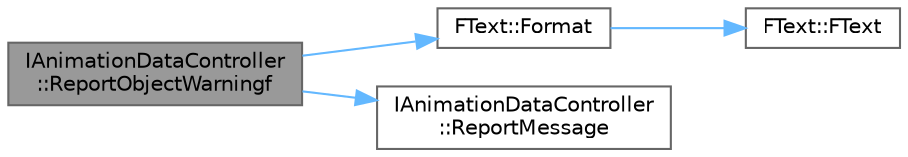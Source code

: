 digraph "IAnimationDataController::ReportObjectWarningf"
{
 // INTERACTIVE_SVG=YES
 // LATEX_PDF_SIZE
  bgcolor="transparent";
  edge [fontname=Helvetica,fontsize=10,labelfontname=Helvetica,labelfontsize=10];
  node [fontname=Helvetica,fontsize=10,shape=box,height=0.2,width=0.4];
  rankdir="LR";
  Node1 [id="Node000001",label="IAnimationDataController\l::ReportObjectWarningf",height=0.2,width=0.4,color="gray40", fillcolor="grey60", style="filled", fontcolor="black",tooltip=" "];
  Node1 -> Node2 [id="edge1_Node000001_Node000002",color="steelblue1",style="solid",tooltip=" "];
  Node2 [id="Node000002",label="FText::Format",height=0.2,width=0.4,color="grey40", fillcolor="white", style="filled",URL="$d0/dcb/classFText.html#a2e34f477b25799b29ea7ae5709259ae1",tooltip="Format the given map of key->value pairs as named arguments within the given format pattern."];
  Node2 -> Node3 [id="edge2_Node000002_Node000003",color="steelblue1",style="solid",tooltip=" "];
  Node3 [id="Node000003",label="FText::FText",height=0.2,width=0.4,color="grey40", fillcolor="white", style="filled",URL="$d0/dcb/classFText.html#aed2543585ee29658b23f660d8108334c",tooltip=" "];
  Node1 -> Node4 [id="edge3_Node000001_Node000004",color="steelblue1",style="solid",tooltip=" "];
  Node4 [id="Node000004",label="IAnimationDataController\l::ReportMessage",height=0.2,width=0.4,color="grey40", fillcolor="white", style="filled",URL="$d5/db0/classIAnimationDataController.html#a4c9d071e125c6cb90b8381fed309314d",tooltip=" "];
}
